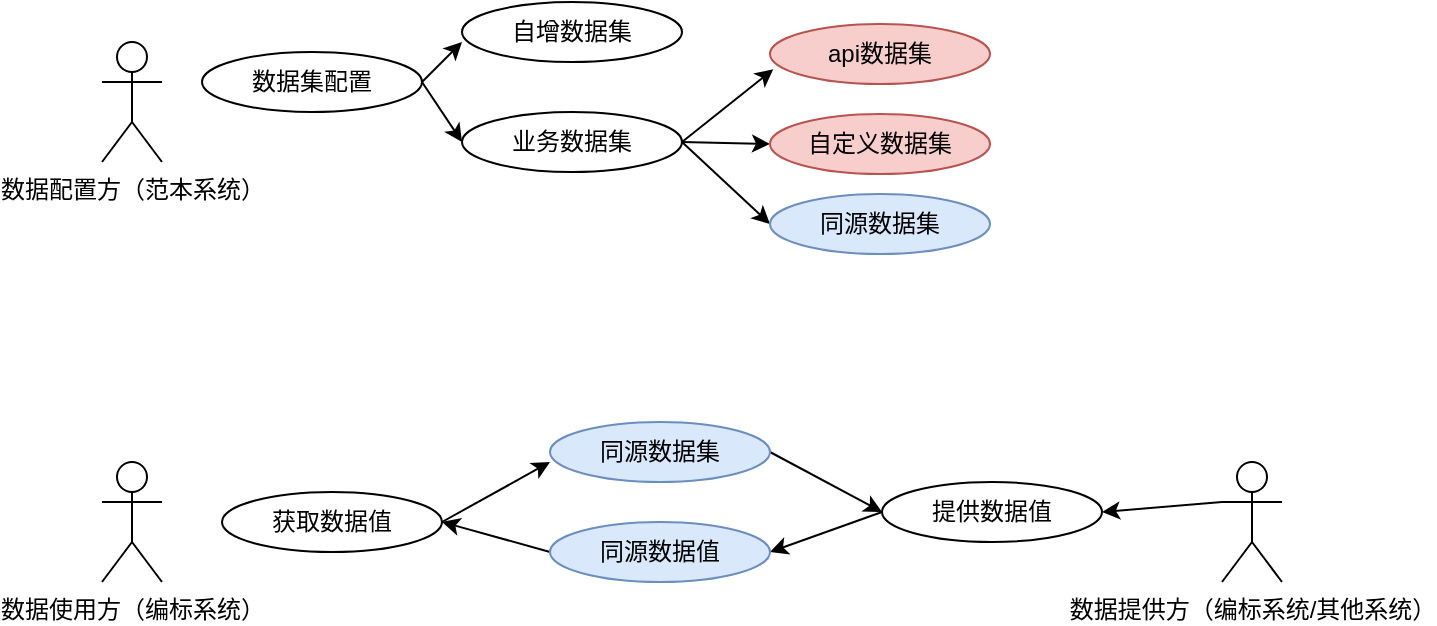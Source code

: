 <mxfile version="24.6.5" type="github">
  <diagram name="第 1 页" id="jYzNTIqj58scbmequCgL">
    <mxGraphModel dx="911" dy="465" grid="1" gridSize="10" guides="1" tooltips="1" connect="1" arrows="1" fold="1" page="1" pageScale="1" pageWidth="827" pageHeight="1169" math="0" shadow="0">
      <root>
        <mxCell id="0" />
        <mxCell id="1" parent="0" />
        <mxCell id="XLkg81pJtROMtvlLPJwn-1" value="数据使用方（编标系统）" style="shape=umlActor;verticalLabelPosition=bottom;verticalAlign=top;html=1;" vertex="1" parent="1">
          <mxGeometry x="60" y="260" width="30" height="60" as="geometry" />
        </mxCell>
        <mxCell id="XLkg81pJtROMtvlLPJwn-21" style="rounded=0;orthogonalLoop=1;jettySize=auto;html=1;exitX=1;exitY=0.5;exitDx=0;exitDy=0;" edge="1" parent="1" source="XLkg81pJtROMtvlLPJwn-2" target="XLkg81pJtROMtvlLPJwn-4">
          <mxGeometry relative="1" as="geometry">
            <Array as="points">
              <mxPoint x="240" y="100" />
            </Array>
          </mxGeometry>
        </mxCell>
        <mxCell id="XLkg81pJtROMtvlLPJwn-2" value="数据集配置" style="ellipse;whiteSpace=wrap;html=1;" vertex="1" parent="1">
          <mxGeometry x="110" y="55" width="110" height="30" as="geometry" />
        </mxCell>
        <mxCell id="XLkg81pJtROMtvlLPJwn-3" value="自增数据集" style="ellipse;whiteSpace=wrap;html=1;" vertex="1" parent="1">
          <mxGeometry x="240" y="30" width="110" height="30" as="geometry" />
        </mxCell>
        <mxCell id="XLkg81pJtROMtvlLPJwn-9" style="rounded=0;orthogonalLoop=1;jettySize=auto;html=1;exitX=1;exitY=0.5;exitDx=0;exitDy=0;entryX=0;entryY=0.5;entryDx=0;entryDy=0;" edge="1" parent="1" source="XLkg81pJtROMtvlLPJwn-4" target="XLkg81pJtROMtvlLPJwn-6">
          <mxGeometry relative="1" as="geometry" />
        </mxCell>
        <mxCell id="XLkg81pJtROMtvlLPJwn-10" style="rounded=0;orthogonalLoop=1;jettySize=auto;html=1;exitX=1;exitY=0.5;exitDx=0;exitDy=0;entryX=0;entryY=0.5;entryDx=0;entryDy=0;" edge="1" parent="1" source="XLkg81pJtROMtvlLPJwn-4" target="XLkg81pJtROMtvlLPJwn-7">
          <mxGeometry relative="1" as="geometry" />
        </mxCell>
        <mxCell id="XLkg81pJtROMtvlLPJwn-4" value="业务数据集" style="ellipse;whiteSpace=wrap;html=1;" vertex="1" parent="1">
          <mxGeometry x="240" y="85" width="110" height="30" as="geometry" />
        </mxCell>
        <mxCell id="XLkg81pJtROMtvlLPJwn-5" value="api数据集" style="ellipse;whiteSpace=wrap;html=1;fillColor=#f8cecc;strokeColor=#b85450;" vertex="1" parent="1">
          <mxGeometry x="394" y="41" width="110" height="30" as="geometry" />
        </mxCell>
        <mxCell id="XLkg81pJtROMtvlLPJwn-6" value="自定义数据集" style="ellipse;whiteSpace=wrap;html=1;fillColor=#f8cecc;strokeColor=#b85450;" vertex="1" parent="1">
          <mxGeometry x="394" y="86" width="110" height="30" as="geometry" />
        </mxCell>
        <mxCell id="XLkg81pJtROMtvlLPJwn-7" value="同源数据集" style="ellipse;whiteSpace=wrap;html=1;fillColor=#dae8fc;strokeColor=#6c8ebf;" vertex="1" parent="1">
          <mxGeometry x="394" y="126" width="110" height="30" as="geometry" />
        </mxCell>
        <mxCell id="XLkg81pJtROMtvlLPJwn-8" style="rounded=0;orthogonalLoop=1;jettySize=auto;html=1;exitX=1;exitY=0.5;exitDx=0;exitDy=0;entryX=0.015;entryY=0.754;entryDx=0;entryDy=0;entryPerimeter=0;" edge="1" parent="1" source="XLkg81pJtROMtvlLPJwn-4" target="XLkg81pJtROMtvlLPJwn-5">
          <mxGeometry relative="1" as="geometry" />
        </mxCell>
        <mxCell id="XLkg81pJtROMtvlLPJwn-11" value="数据配置方（范本系统）" style="shape=umlActor;verticalLabelPosition=bottom;verticalAlign=top;html=1;" vertex="1" parent="1">
          <mxGeometry x="60" y="50" width="30" height="60" as="geometry" />
        </mxCell>
        <mxCell id="XLkg81pJtROMtvlLPJwn-12" value="获取数据值" style="ellipse;whiteSpace=wrap;html=1;" vertex="1" parent="1">
          <mxGeometry x="120" y="275" width="110" height="30" as="geometry" />
        </mxCell>
        <mxCell id="XLkg81pJtROMtvlLPJwn-27" style="rounded=0;orthogonalLoop=1;jettySize=auto;html=1;exitX=1;exitY=0.5;exitDx=0;exitDy=0;entryX=0;entryY=0.5;entryDx=0;entryDy=0;" edge="1" parent="1" source="XLkg81pJtROMtvlLPJwn-14" target="XLkg81pJtROMtvlLPJwn-17">
          <mxGeometry relative="1" as="geometry" />
        </mxCell>
        <mxCell id="XLkg81pJtROMtvlLPJwn-14" value="同源数据集" style="ellipse;whiteSpace=wrap;html=1;fillColor=#dae8fc;strokeColor=#6c8ebf;" vertex="1" parent="1">
          <mxGeometry x="284" y="240" width="110" height="30" as="geometry" />
        </mxCell>
        <mxCell id="XLkg81pJtROMtvlLPJwn-15" style="rounded=0;orthogonalLoop=1;jettySize=auto;html=1;exitX=1;exitY=0.5;exitDx=0;exitDy=0;entryX=0;entryY=0.667;entryDx=0;entryDy=0;entryPerimeter=0;" edge="1" parent="1" source="XLkg81pJtROMtvlLPJwn-12" target="XLkg81pJtROMtvlLPJwn-14">
          <mxGeometry relative="1" as="geometry" />
        </mxCell>
        <mxCell id="XLkg81pJtROMtvlLPJwn-19" style="rounded=0;orthogonalLoop=1;jettySize=auto;html=1;exitX=0;exitY=0.333;exitDx=0;exitDy=0;exitPerimeter=0;entryX=1;entryY=0.5;entryDx=0;entryDy=0;" edge="1" parent="1" source="XLkg81pJtROMtvlLPJwn-16" target="XLkg81pJtROMtvlLPJwn-17">
          <mxGeometry relative="1" as="geometry" />
        </mxCell>
        <mxCell id="XLkg81pJtROMtvlLPJwn-16" value="数据提供方（编标系统/其他系统）" style="shape=umlActor;verticalLabelPosition=bottom;verticalAlign=top;html=1;" vertex="1" parent="1">
          <mxGeometry x="620" y="260" width="30" height="60" as="geometry" />
        </mxCell>
        <mxCell id="XLkg81pJtROMtvlLPJwn-22" style="rounded=0;orthogonalLoop=1;jettySize=auto;html=1;exitX=0;exitY=0.5;exitDx=0;exitDy=0;entryX=1;entryY=0.5;entryDx=0;entryDy=0;" edge="1" parent="1" source="XLkg81pJtROMtvlLPJwn-17" target="XLkg81pJtROMtvlLPJwn-23">
          <mxGeometry relative="1" as="geometry" />
        </mxCell>
        <mxCell id="XLkg81pJtROMtvlLPJwn-17" value="提供数据值" style="ellipse;whiteSpace=wrap;html=1;" vertex="1" parent="1">
          <mxGeometry x="450" y="270" width="110" height="30" as="geometry" />
        </mxCell>
        <mxCell id="XLkg81pJtROMtvlLPJwn-20" style="rounded=0;orthogonalLoop=1;jettySize=auto;html=1;exitX=1;exitY=0.5;exitDx=0;exitDy=0;entryX=0;entryY=0.667;entryDx=0;entryDy=0;entryPerimeter=0;" edge="1" parent="1" source="XLkg81pJtROMtvlLPJwn-2" target="XLkg81pJtROMtvlLPJwn-3">
          <mxGeometry relative="1" as="geometry" />
        </mxCell>
        <mxCell id="XLkg81pJtROMtvlLPJwn-25" style="rounded=0;orthogonalLoop=1;jettySize=auto;html=1;exitX=0;exitY=0.5;exitDx=0;exitDy=0;" edge="1" parent="1" source="XLkg81pJtROMtvlLPJwn-23">
          <mxGeometry relative="1" as="geometry">
            <mxPoint x="230" y="290" as="targetPoint" />
          </mxGeometry>
        </mxCell>
        <mxCell id="XLkg81pJtROMtvlLPJwn-23" value="同源数据值" style="ellipse;whiteSpace=wrap;html=1;fillColor=#dae8fc;strokeColor=#6c8ebf;" vertex="1" parent="1">
          <mxGeometry x="284" y="290" width="110" height="30" as="geometry" />
        </mxCell>
      </root>
    </mxGraphModel>
  </diagram>
</mxfile>
